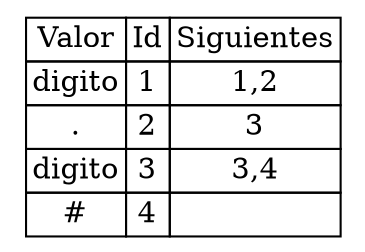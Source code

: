 digraph TablaSiguientes{
tbl [
shape = plaintext
label = <
<table border='0' cellborder='1' color='black' cellspacing='0'>
<tr><td>Valor</td><td>Id</td><td>Siguientes</td></tr>
<tr><td>digito</td><td>1</td><td>1,2</td></tr>
<tr><td>.</td><td>2</td><td>3</td></tr>
<tr><td>digito</td><td>3</td><td>3,4</td></tr>
<tr><td>#</td><td>4</td><td></td></tr>
</table>
>];
}
